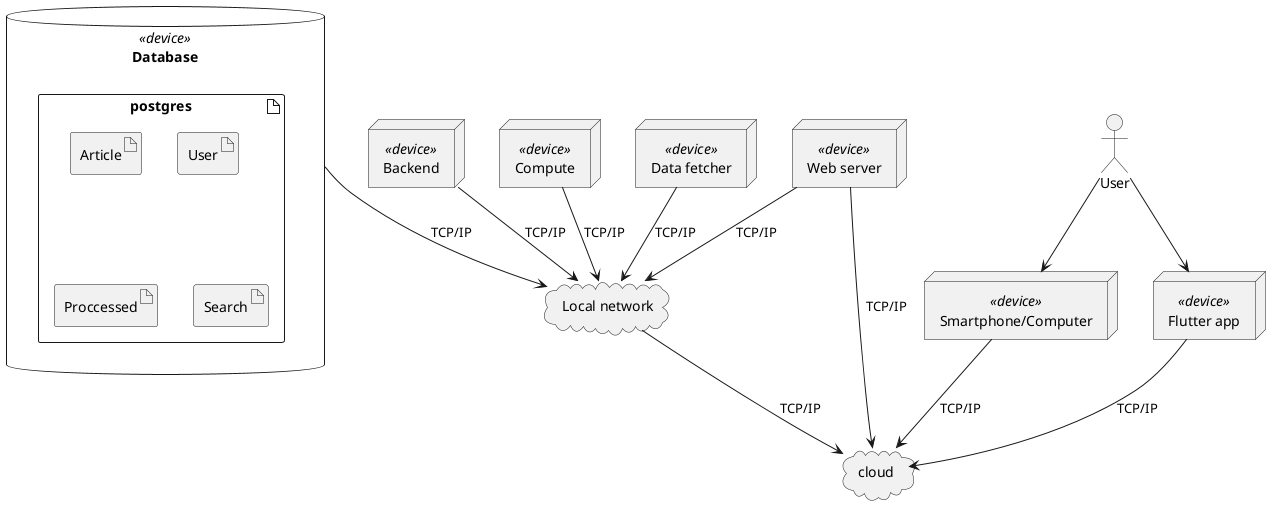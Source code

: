 @startuml
node Backend as backend <<device>>{

}

node Compute as compute <<device>>{

}
node "Data fetcher" as crawler <<device>>

cloud "Local network"  as local_network{

}

cloud cloud as _cloud

database Database as db <<device>>{
    artifact postgres {
        artifact Article
        artifact User
        artifact Proccessed
        artifact Search
    }
}



backend --> local_network: TCP/IP
compute --> local_network: TCP/IP
crawler --> local_network: TCP/IP

node "Flutter app" as app <<device>> {

}

node "Web server" as appweb <<device>>

node "Smartphone/Computer" as smartdevice <<device>>

actor User as user

user --> app
user --> smartdevice
app --> _cloud: TCP/IP
smartdevice-->_cloud: TCP/IP
local_network --> _cloud: TCP/IP
appweb --> local_network: TCP/IP
appweb --> _cloud: TCP/IP
db --> local_network: TCP/IP

@enduml

